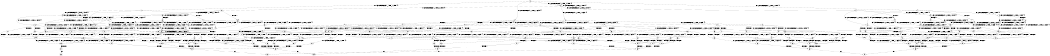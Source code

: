 digraph BCG {
size = "7, 10.5";
center = TRUE;
node [shape = circle];
0 [peripheries = 2];
0 -> 1 [label = "EX !0 !ATOMIC_EXCH_BRANCH (1, +1, TRUE, +0, 2, TRUE) !{0}"];
0 -> 2 [label = "EX !2 !ATOMIC_EXCH_BRANCH (1, +1, TRUE, +1, 1, FALSE) !{0}"];
0 -> 3 [label = "EX !1 !ATOMIC_EXCH_BRANCH (1, +0, TRUE, +0, 1, TRUE) !{0}"];
0 -> 4 [label = "EX !0 !ATOMIC_EXCH_BRANCH (1, +1, TRUE, +0, 2, TRUE) !{0}"];
1 -> 5 [label = "EX !2 !ATOMIC_EXCH_BRANCH (1, +1, TRUE, +1, 1, TRUE) !{0}"];
1 -> 6 [label = "EX !1 !ATOMIC_EXCH_BRANCH (1, +0, TRUE, +0, 1, FALSE) !{0}"];
1 -> 7 [label = "TERMINATE !0"];
2 -> 8 [label = "EX !0 !ATOMIC_EXCH_BRANCH (1, +1, TRUE, +0, 2, FALSE) !{0}"];
2 -> 9 [label = "EX !1 !ATOMIC_EXCH_BRANCH (1, +0, TRUE, +0, 1, FALSE) !{0}"];
2 -> 10 [label = "TERMINATE !2"];
2 -> 11 [label = "EX !0 !ATOMIC_EXCH_BRANCH (1, +1, TRUE, +0, 2, FALSE) !{0}"];
3 -> 3 [label = "EX !1 !ATOMIC_EXCH_BRANCH (1, +0, TRUE, +0, 1, TRUE) !{0}"];
3 -> 12 [label = "EX !0 !ATOMIC_EXCH_BRANCH (1, +1, TRUE, +0, 2, TRUE) !{0}"];
3 -> 13 [label = "EX !2 !ATOMIC_EXCH_BRANCH (1, +1, TRUE, +1, 1, FALSE) !{0}"];
3 -> 14 [label = "EX !0 !ATOMIC_EXCH_BRANCH (1, +1, TRUE, +0, 2, TRUE) !{0}"];
4 -> 15 [label = "EX !2 !ATOMIC_EXCH_BRANCH (1, +1, TRUE, +1, 1, TRUE) !{0}"];
4 -> 16 [label = "EX !1 !ATOMIC_EXCH_BRANCH (1, +0, TRUE, +0, 1, FALSE) !{0}"];
4 -> 17 [label = "TERMINATE !0"];
5 -> 5 [label = "EX !2 !ATOMIC_EXCH_BRANCH (1, +1, TRUE, +1, 1, TRUE) !{0}"];
5 -> 18 [label = "EX !1 !ATOMIC_EXCH_BRANCH (1, +0, TRUE, +0, 1, FALSE) !{0}"];
5 -> 19 [label = "TERMINATE !0"];
6 -> 20 [label = "EX !2 !ATOMIC_EXCH_BRANCH (1, +1, TRUE, +1, 1, FALSE) !{0}"];
6 -> 21 [label = "TERMINATE !0"];
6 -> 22 [label = "TERMINATE !1"];
7 -> 23 [label = "EX !2 !ATOMIC_EXCH_BRANCH (1, +1, TRUE, +1, 1, TRUE) !{1}"];
7 -> 24 [label = "EX !1 !ATOMIC_EXCH_BRANCH (1, +0, TRUE, +0, 1, FALSE) !{1}"];
7 -> 25 [label = "EX !1 !ATOMIC_EXCH_BRANCH (1, +0, TRUE, +0, 1, FALSE) !{1}"];
8 -> 26 [label = "EX !1 !ATOMIC_EXCH_BRANCH (1, +0, TRUE, +0, 1, FALSE) !{0}"];
8 -> 27 [label = "TERMINATE !0"];
8 -> 28 [label = "TERMINATE !2"];
9 -> 20 [label = "EX !0 !ATOMIC_EXCH_BRANCH (1, +1, TRUE, +0, 2, TRUE) !{0}"];
9 -> 29 [label = "TERMINATE !2"];
9 -> 30 [label = "TERMINATE !1"];
9 -> 31 [label = "EX !0 !ATOMIC_EXCH_BRANCH (1, +1, TRUE, +0, 2, TRUE) !{0}"];
10 -> 32 [label = "EX !0 !ATOMIC_EXCH_BRANCH (1, +1, TRUE, +0, 2, FALSE) !{1}"];
10 -> 33 [label = "EX !1 !ATOMIC_EXCH_BRANCH (1, +0, TRUE, +0, 1, FALSE) !{1}"];
10 -> 34 [label = "EX !1 !ATOMIC_EXCH_BRANCH (1, +0, TRUE, +0, 1, FALSE) !{1}"];
11 -> 35 [label = "EX !1 !ATOMIC_EXCH_BRANCH (1, +0, TRUE, +0, 1, FALSE) !{0}"];
11 -> 36 [label = "TERMINATE !0"];
11 -> 37 [label = "TERMINATE !2"];
12 -> 6 [label = "EX !1 !ATOMIC_EXCH_BRANCH (1, +0, TRUE, +0, 1, FALSE) !{0}"];
12 -> 38 [label = "EX !2 !ATOMIC_EXCH_BRANCH (1, +1, TRUE, +1, 1, TRUE) !{0}"];
12 -> 39 [label = "TERMINATE !0"];
13 -> 9 [label = "EX !1 !ATOMIC_EXCH_BRANCH (1, +0, TRUE, +0, 1, FALSE) !{0}"];
13 -> 40 [label = "EX !0 !ATOMIC_EXCH_BRANCH (1, +1, TRUE, +0, 2, FALSE) !{0}"];
13 -> 41 [label = "TERMINATE !2"];
13 -> 42 [label = "EX !0 !ATOMIC_EXCH_BRANCH (1, +1, TRUE, +0, 2, FALSE) !{0}"];
14 -> 16 [label = "EX !1 !ATOMIC_EXCH_BRANCH (1, +0, TRUE, +0, 1, FALSE) !{0}"];
14 -> 43 [label = "EX !2 !ATOMIC_EXCH_BRANCH (1, +1, TRUE, +1, 1, TRUE) !{0}"];
14 -> 44 [label = "TERMINATE !0"];
15 -> 15 [label = "EX !2 !ATOMIC_EXCH_BRANCH (1, +1, TRUE, +1, 1, TRUE) !{0}"];
15 -> 45 [label = "EX !1 !ATOMIC_EXCH_BRANCH (1, +0, TRUE, +0, 1, FALSE) !{0}"];
15 -> 46 [label = "TERMINATE !0"];
16 -> 31 [label = "EX !2 !ATOMIC_EXCH_BRANCH (1, +1, TRUE, +1, 1, FALSE) !{0}"];
16 -> 47 [label = "TERMINATE !0"];
16 -> 48 [label = "TERMINATE !1"];
17 -> 49 [label = "EX !2 !ATOMIC_EXCH_BRANCH (1, +1, TRUE, +1, 1, TRUE) !{1}"];
17 -> 50 [label = "EX !1 !ATOMIC_EXCH_BRANCH (1, +0, TRUE, +0, 1, FALSE) !{1}"];
18 -> 20 [label = "EX !2 !ATOMIC_EXCH_BRANCH (1, +1, TRUE, +1, 1, FALSE) !{0}"];
18 -> 51 [label = "TERMINATE !0"];
18 -> 52 [label = "TERMINATE !1"];
19 -> 53 [label = "EX !1 !ATOMIC_EXCH_BRANCH (1, +0, TRUE, +0, 1, FALSE) !{1}"];
19 -> 23 [label = "EX !2 !ATOMIC_EXCH_BRANCH (1, +1, TRUE, +1, 1, TRUE) !{1}"];
19 -> 54 [label = "EX !1 !ATOMIC_EXCH_BRANCH (1, +0, TRUE, +0, 1, FALSE) !{1}"];
20 -> 55 [label = "TERMINATE !0"];
20 -> 56 [label = "TERMINATE !2"];
20 -> 57 [label = "TERMINATE !1"];
21 -> 58 [label = "EX !2 !ATOMIC_EXCH_BRANCH (1, +1, TRUE, +1, 1, FALSE) !{1}"];
21 -> 59 [label = "TERMINATE !1"];
22 -> 60 [label = "EX !2 !ATOMIC_EXCH_BRANCH (1, +1, TRUE, +1, 1, FALSE) !{1}"];
22 -> 59 [label = "TERMINATE !0"];
23 -> 23 [label = "EX !2 !ATOMIC_EXCH_BRANCH (1, +1, TRUE, +1, 1, TRUE) !{1}"];
23 -> 53 [label = "EX !1 !ATOMIC_EXCH_BRANCH (1, +0, TRUE, +0, 1, FALSE) !{1}"];
23 -> 54 [label = "EX !1 !ATOMIC_EXCH_BRANCH (1, +0, TRUE, +0, 1, FALSE) !{1}"];
24 -> 58 [label = "EX !2 !ATOMIC_EXCH_BRANCH (1, +1, TRUE, +1, 1, FALSE) !{1}"];
24 -> 59 [label = "TERMINATE !1"];
25 -> 61 [label = "EX !2 !ATOMIC_EXCH_BRANCH (1, +1, TRUE, +1, 1, FALSE) !{1}"];
25 -> 62 [label = "TERMINATE !1"];
26 -> 63 [label = "TERMINATE !0"];
26 -> 64 [label = "TERMINATE !2"];
26 -> 65 [label = "TERMINATE !1"];
27 -> 66 [label = "EX !1 !ATOMIC_EXCH_BRANCH (1, +0, TRUE, +0, 1, FALSE) !{1}"];
27 -> 67 [label = "TERMINATE !2"];
27 -> 68 [label = "EX !1 !ATOMIC_EXCH_BRANCH (1, +0, TRUE, +0, 1, FALSE) !{1}"];
28 -> 69 [label = "EX !1 !ATOMIC_EXCH_BRANCH (1, +0, TRUE, +0, 1, FALSE) !{1}"];
28 -> 67 [label = "TERMINATE !0"];
28 -> 70 [label = "EX !1 !ATOMIC_EXCH_BRANCH (1, +0, TRUE, +0, 1, FALSE) !{1}"];
29 -> 71 [label = "EX !0 !ATOMIC_EXCH_BRANCH (1, +1, TRUE, +0, 2, TRUE) !{1}"];
29 -> 72 [label = "TERMINATE !1"];
30 -> 60 [label = "EX !0 !ATOMIC_EXCH_BRANCH (1, +1, TRUE, +0, 2, TRUE) !{1}"];
30 -> 72 [label = "TERMINATE !2"];
31 -> 73 [label = "TERMINATE !0"];
31 -> 74 [label = "TERMINATE !2"];
31 -> 75 [label = "TERMINATE !1"];
32 -> 69 [label = "EX !1 !ATOMIC_EXCH_BRANCH (1, +0, TRUE, +0, 1, FALSE) !{1}"];
32 -> 67 [label = "TERMINATE !0"];
32 -> 70 [label = "EX !1 !ATOMIC_EXCH_BRANCH (1, +0, TRUE, +0, 1, FALSE) !{1}"];
33 -> 71 [label = "EX !0 !ATOMIC_EXCH_BRANCH (1, +1, TRUE, +0, 2, TRUE) !{1}"];
33 -> 72 [label = "TERMINATE !1"];
34 -> 76 [label = "EX !0 !ATOMIC_EXCH_BRANCH (1, +1, TRUE, +0, 2, TRUE) !{1}"];
34 -> 77 [label = "TERMINATE !1"];
35 -> 78 [label = "TERMINATE !0"];
35 -> 79 [label = "TERMINATE !2"];
35 -> 80 [label = "TERMINATE !1"];
36 -> 81 [label = "EX !1 !ATOMIC_EXCH_BRANCH (1, +0, TRUE, +0, 1, FALSE) !{1}"];
36 -> 82 [label = "TERMINATE !2"];
37 -> 83 [label = "EX !1 !ATOMIC_EXCH_BRANCH (1, +0, TRUE, +0, 1, FALSE) !{1}"];
37 -> 82 [label = "TERMINATE !0"];
38 -> 18 [label = "EX !1 !ATOMIC_EXCH_BRANCH (1, +0, TRUE, +0, 1, FALSE) !{0}"];
38 -> 38 [label = "EX !2 !ATOMIC_EXCH_BRANCH (1, +1, TRUE, +1, 1, TRUE) !{0}"];
38 -> 84 [label = "TERMINATE !0"];
39 -> 85 [label = "EX !2 !ATOMIC_EXCH_BRANCH (1, +1, TRUE, +1, 1, TRUE) !{1}"];
39 -> 24 [label = "EX !1 !ATOMIC_EXCH_BRANCH (1, +0, TRUE, +0, 1, FALSE) !{1}"];
39 -> 25 [label = "EX !1 !ATOMIC_EXCH_BRANCH (1, +0, TRUE, +0, 1, FALSE) !{1}"];
40 -> 26 [label = "EX !1 !ATOMIC_EXCH_BRANCH (1, +0, TRUE, +0, 1, FALSE) !{0}"];
40 -> 86 [label = "TERMINATE !0"];
40 -> 87 [label = "TERMINATE !2"];
41 -> 88 [label = "EX !0 !ATOMIC_EXCH_BRANCH (1, +1, TRUE, +0, 2, FALSE) !{1}"];
41 -> 33 [label = "EX !1 !ATOMIC_EXCH_BRANCH (1, +0, TRUE, +0, 1, FALSE) !{1}"];
41 -> 34 [label = "EX !1 !ATOMIC_EXCH_BRANCH (1, +0, TRUE, +0, 1, FALSE) !{1}"];
42 -> 35 [label = "EX !1 !ATOMIC_EXCH_BRANCH (1, +0, TRUE, +0, 1, FALSE) !{0}"];
42 -> 89 [label = "TERMINATE !0"];
42 -> 90 [label = "TERMINATE !2"];
43 -> 45 [label = "EX !1 !ATOMIC_EXCH_BRANCH (1, +0, TRUE, +0, 1, FALSE) !{0}"];
43 -> 43 [label = "EX !2 !ATOMIC_EXCH_BRANCH (1, +1, TRUE, +1, 1, TRUE) !{0}"];
43 -> 91 [label = "TERMINATE !0"];
44 -> 92 [label = "EX !2 !ATOMIC_EXCH_BRANCH (1, +1, TRUE, +1, 1, TRUE) !{1}"];
44 -> 50 [label = "EX !1 !ATOMIC_EXCH_BRANCH (1, +0, TRUE, +0, 1, FALSE) !{1}"];
45 -> 31 [label = "EX !2 !ATOMIC_EXCH_BRANCH (1, +1, TRUE, +1, 1, FALSE) !{0}"];
45 -> 93 [label = "TERMINATE !0"];
45 -> 94 [label = "TERMINATE !1"];
46 -> 95 [label = "EX !1 !ATOMIC_EXCH_BRANCH (1, +0, TRUE, +0, 1, FALSE) !{1}"];
46 -> 49 [label = "EX !2 !ATOMIC_EXCH_BRANCH (1, +1, TRUE, +1, 1, TRUE) !{1}"];
47 -> 96 [label = "EX !2 !ATOMIC_EXCH_BRANCH (1, +1, TRUE, +1, 1, FALSE) !{1}"];
47 -> 97 [label = "TERMINATE !1"];
48 -> 98 [label = "EX !2 !ATOMIC_EXCH_BRANCH (1, +1, TRUE, +1, 1, FALSE) !{1}"];
48 -> 97 [label = "TERMINATE !0"];
49 -> 49 [label = "EX !2 !ATOMIC_EXCH_BRANCH (1, +1, TRUE, +1, 1, TRUE) !{1}"];
49 -> 95 [label = "EX !1 !ATOMIC_EXCH_BRANCH (1, +0, TRUE, +0, 1, FALSE) !{1}"];
50 -> 96 [label = "EX !2 !ATOMIC_EXCH_BRANCH (1, +1, TRUE, +1, 1, FALSE) !{1}"];
50 -> 97 [label = "TERMINATE !1"];
51 -> 99 [label = "TERMINATE !1"];
51 -> 58 [label = "EX !2 !ATOMIC_EXCH_BRANCH (1, +1, TRUE, +1, 1, FALSE) !{1}"];
52 -> 99 [label = "TERMINATE !0"];
52 -> 60 [label = "EX !2 !ATOMIC_EXCH_BRANCH (1, +1, TRUE, +1, 1, FALSE) !{1}"];
53 -> 58 [label = "EX !2 !ATOMIC_EXCH_BRANCH (1, +1, TRUE, +1, 1, FALSE) !{1}"];
53 -> 99 [label = "TERMINATE !1"];
54 -> 61 [label = "EX !2 !ATOMIC_EXCH_BRANCH (1, +1, TRUE, +1, 1, FALSE) !{1}"];
54 -> 100 [label = "TERMINATE !1"];
55 -> 101 [label = "TERMINATE !2"];
55 -> 102 [label = "TERMINATE !1"];
56 -> 101 [label = "TERMINATE !0"];
56 -> 103 [label = "TERMINATE !1"];
57 -> 102 [label = "TERMINATE !0"];
57 -> 103 [label = "TERMINATE !2"];
58 -> 101 [label = "TERMINATE !2"];
58 -> 102 [label = "TERMINATE !1"];
59 -> 104 [label = "EX !2 !ATOMIC_EXCH_BRANCH (1, +1, TRUE, +1, 1, FALSE) !{2}"];
59 -> 105 [label = "EX !2 !ATOMIC_EXCH_BRANCH (1, +1, TRUE, +1, 1, FALSE) !{2}"];
60 -> 102 [label = "TERMINATE !0"];
60 -> 103 [label = "TERMINATE !2"];
61 -> 106 [label = "TERMINATE !2"];
61 -> 107 [label = "TERMINATE !1"];
62 -> 108 [label = "EX !2 !ATOMIC_EXCH_BRANCH (1, +1, TRUE, +1, 1, FALSE) !{2}"];
63 -> 109 [label = "TERMINATE !2"];
63 -> 110 [label = "TERMINATE !1"];
64 -> 109 [label = "TERMINATE !0"];
64 -> 111 [label = "TERMINATE !1"];
65 -> 110 [label = "TERMINATE !0"];
65 -> 111 [label = "TERMINATE !2"];
66 -> 109 [label = "TERMINATE !2"];
66 -> 110 [label = "TERMINATE !1"];
67 -> 112 [label = "EX !1 !ATOMIC_EXCH_BRANCH (1, +0, TRUE, +0, 1, FALSE) !{2}"];
68 -> 113 [label = "TERMINATE !2"];
68 -> 114 [label = "TERMINATE !1"];
69 -> 109 [label = "TERMINATE !0"];
69 -> 111 [label = "TERMINATE !1"];
70 -> 113 [label = "TERMINATE !0"];
70 -> 115 [label = "TERMINATE !1"];
71 -> 101 [label = "TERMINATE !0"];
71 -> 103 [label = "TERMINATE !1"];
72 -> 116 [label = "EX !0 !ATOMIC_EXCH_BRANCH (1, +1, TRUE, +0, 2, TRUE) !{2}"];
73 -> 117 [label = "TERMINATE !2"];
73 -> 118 [label = "TERMINATE !1"];
74 -> 117 [label = "TERMINATE !0"];
74 -> 119 [label = "TERMINATE !1"];
75 -> 118 [label = "TERMINATE !0"];
75 -> 119 [label = "TERMINATE !2"];
76 -> 106 [label = "TERMINATE !0"];
76 -> 120 [label = "TERMINATE !1"];
77 -> 121 [label = "EX !0 !ATOMIC_EXCH_BRANCH (1, +1, TRUE, +0, 2, TRUE) !{2}"];
78 -> 122 [label = "TERMINATE !2"];
78 -> 123 [label = "TERMINATE !1"];
79 -> 122 [label = "TERMINATE !0"];
79 -> 124 [label = "TERMINATE !1"];
80 -> 123 [label = "TERMINATE !0"];
80 -> 124 [label = "TERMINATE !2"];
81 -> 122 [label = "TERMINATE !2"];
81 -> 123 [label = "TERMINATE !1"];
82 -> 125 [label = "EX !1 !ATOMIC_EXCH_BRANCH (1, +0, TRUE, +0, 1, FALSE) !{2}"];
83 -> 122 [label = "TERMINATE !0"];
83 -> 124 [label = "TERMINATE !1"];
84 -> 53 [label = "EX !1 !ATOMIC_EXCH_BRANCH (1, +0, TRUE, +0, 1, FALSE) !{1}"];
84 -> 85 [label = "EX !2 !ATOMIC_EXCH_BRANCH (1, +1, TRUE, +1, 1, TRUE) !{1}"];
84 -> 54 [label = "EX !1 !ATOMIC_EXCH_BRANCH (1, +0, TRUE, +0, 1, FALSE) !{1}"];
85 -> 53 [label = "EX !1 !ATOMIC_EXCH_BRANCH (1, +0, TRUE, +0, 1, FALSE) !{1}"];
85 -> 85 [label = "EX !2 !ATOMIC_EXCH_BRANCH (1, +1, TRUE, +1, 1, TRUE) !{1}"];
85 -> 54 [label = "EX !1 !ATOMIC_EXCH_BRANCH (1, +0, TRUE, +0, 1, FALSE) !{1}"];
86 -> 126 [label = "TERMINATE !2"];
86 -> 66 [label = "EX !1 !ATOMIC_EXCH_BRANCH (1, +0, TRUE, +0, 1, FALSE) !{1}"];
86 -> 68 [label = "EX !1 !ATOMIC_EXCH_BRANCH (1, +0, TRUE, +0, 1, FALSE) !{1}"];
87 -> 126 [label = "TERMINATE !0"];
87 -> 69 [label = "EX !1 !ATOMIC_EXCH_BRANCH (1, +0, TRUE, +0, 1, FALSE) !{1}"];
87 -> 70 [label = "EX !1 !ATOMIC_EXCH_BRANCH (1, +0, TRUE, +0, 1, FALSE) !{1}"];
88 -> 69 [label = "EX !1 !ATOMIC_EXCH_BRANCH (1, +0, TRUE, +0, 1, FALSE) !{1}"];
88 -> 126 [label = "TERMINATE !0"];
88 -> 70 [label = "EX !1 !ATOMIC_EXCH_BRANCH (1, +0, TRUE, +0, 1, FALSE) !{1}"];
89 -> 127 [label = "TERMINATE !2"];
89 -> 81 [label = "EX !1 !ATOMIC_EXCH_BRANCH (1, +0, TRUE, +0, 1, FALSE) !{1}"];
90 -> 127 [label = "TERMINATE !0"];
90 -> 83 [label = "EX !1 !ATOMIC_EXCH_BRANCH (1, +0, TRUE, +0, 1, FALSE) !{1}"];
91 -> 95 [label = "EX !1 !ATOMIC_EXCH_BRANCH (1, +0, TRUE, +0, 1, FALSE) !{1}"];
91 -> 92 [label = "EX !2 !ATOMIC_EXCH_BRANCH (1, +1, TRUE, +1, 1, TRUE) !{1}"];
92 -> 95 [label = "EX !1 !ATOMIC_EXCH_BRANCH (1, +0, TRUE, +0, 1, FALSE) !{1}"];
92 -> 92 [label = "EX !2 !ATOMIC_EXCH_BRANCH (1, +1, TRUE, +1, 1, TRUE) !{1}"];
93 -> 128 [label = "TERMINATE !1"];
93 -> 96 [label = "EX !2 !ATOMIC_EXCH_BRANCH (1, +1, TRUE, +1, 1, FALSE) !{1}"];
94 -> 128 [label = "TERMINATE !0"];
94 -> 98 [label = "EX !2 !ATOMIC_EXCH_BRANCH (1, +1, TRUE, +1, 1, FALSE) !{1}"];
95 -> 96 [label = "EX !2 !ATOMIC_EXCH_BRANCH (1, +1, TRUE, +1, 1, FALSE) !{1}"];
95 -> 128 [label = "TERMINATE !1"];
96 -> 117 [label = "TERMINATE !2"];
96 -> 118 [label = "TERMINATE !1"];
97 -> 129 [label = "EX !2 !ATOMIC_EXCH_BRANCH (1, +1, TRUE, +1, 1, FALSE) !{2}"];
98 -> 118 [label = "TERMINATE !0"];
98 -> 119 [label = "TERMINATE !2"];
99 -> 104 [label = "EX !2 !ATOMIC_EXCH_BRANCH (1, +1, TRUE, +1, 1, FALSE) !{2}"];
99 -> 105 [label = "EX !2 !ATOMIC_EXCH_BRANCH (1, +1, TRUE, +1, 1, FALSE) !{2}"];
100 -> 108 [label = "EX !2 !ATOMIC_EXCH_BRANCH (1, +1, TRUE, +1, 1, FALSE) !{2}"];
101 -> 130 [label = "TERMINATE !1"];
102 -> 130 [label = "TERMINATE !2"];
103 -> 130 [label = "TERMINATE !0"];
104 -> 130 [label = "TERMINATE !2"];
105 -> 131 [label = "TERMINATE !2"];
106 -> 132 [label = "TERMINATE !1"];
107 -> 132 [label = "TERMINATE !2"];
108 -> 132 [label = "TERMINATE !2"];
109 -> 133 [label = "TERMINATE !1"];
110 -> 133 [label = "TERMINATE !2"];
111 -> 133 [label = "TERMINATE !0"];
112 -> 133 [label = "TERMINATE !1"];
113 -> 134 [label = "TERMINATE !1"];
114 -> 134 [label = "TERMINATE !2"];
115 -> 134 [label = "TERMINATE !0"];
116 -> 130 [label = "TERMINATE !0"];
117 -> 135 [label = "TERMINATE !1"];
118 -> 135 [label = "TERMINATE !2"];
119 -> 135 [label = "TERMINATE !0"];
120 -> 132 [label = "TERMINATE !0"];
121 -> 132 [label = "TERMINATE !0"];
122 -> 136 [label = "TERMINATE !1"];
123 -> 136 [label = "TERMINATE !2"];
124 -> 136 [label = "TERMINATE !0"];
125 -> 136 [label = "TERMINATE !1"];
126 -> 112 [label = "EX !1 !ATOMIC_EXCH_BRANCH (1, +0, TRUE, +0, 1, FALSE) !{2}"];
127 -> 125 [label = "EX !1 !ATOMIC_EXCH_BRANCH (1, +0, TRUE, +0, 1, FALSE) !{2}"];
128 -> 129 [label = "EX !2 !ATOMIC_EXCH_BRANCH (1, +1, TRUE, +1, 1, FALSE) !{2}"];
129 -> 135 [label = "TERMINATE !2"];
130 -> 137 [label = "exit"];
131 -> 138 [label = "exit"];
132 -> 139 [label = "exit"];
133 -> 137 [label = "exit"];
134 -> 139 [label = "exit"];
135 -> 140 [label = "exit"];
136 -> 140 [label = "exit"];
}
